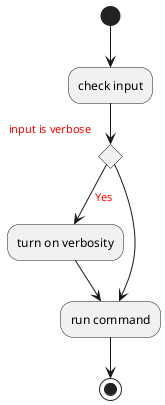 {
  "sha1": "mql8juaw0o8y853xecba3thw8nkieks",
  "insertion": {
    "when": "2024-06-03T18:59:35.510Z",
    "user": "plantuml@gmail.com"
  }
}
@startuml
skinparam activityArrowFontColor red
(*)  --> "check input"
If "input is verbose" then
--> [Yes] "turn on verbosity"
--> "run command"
else
--> "run command"
Endif
-->(*)
@enduml

